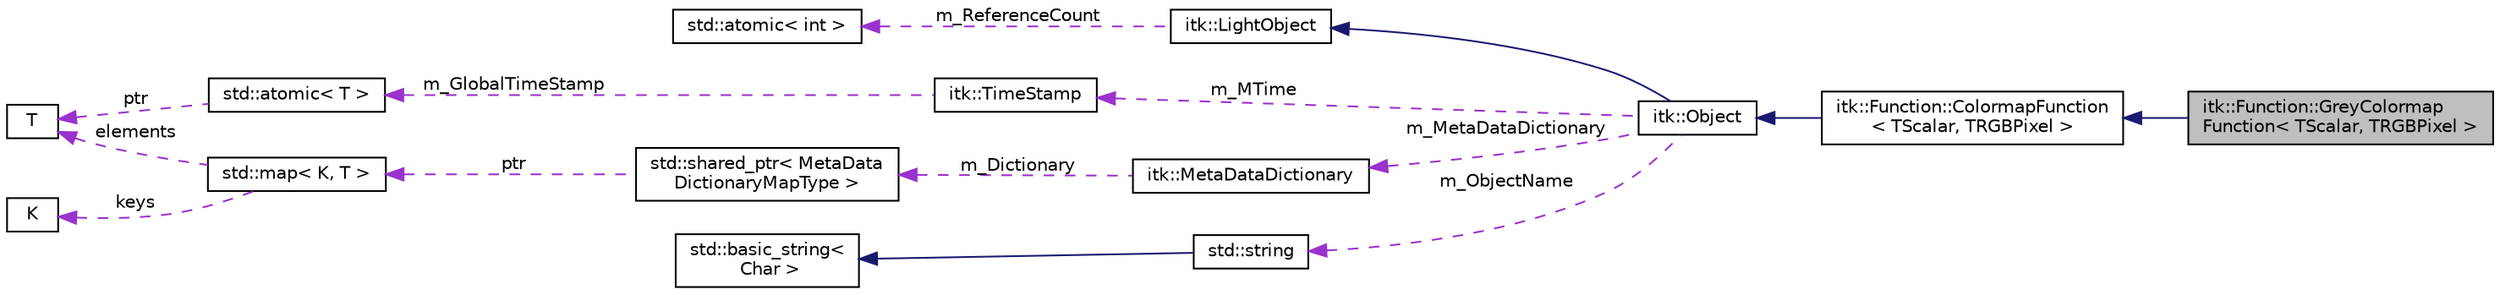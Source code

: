 digraph "itk::Function::GreyColormapFunction&lt; TScalar, TRGBPixel &gt;"
{
 // LATEX_PDF_SIZE
  edge [fontname="Helvetica",fontsize="10",labelfontname="Helvetica",labelfontsize="10"];
  node [fontname="Helvetica",fontsize="10",shape=record];
  rankdir="LR";
  Node1 [label="itk::Function::GreyColormap\lFunction\< TScalar, TRGBPixel \>",height=0.2,width=0.4,color="black", fillcolor="grey75", style="filled", fontcolor="black",tooltip="Function object which maps a scalar value into an RGB colormap value."];
  Node2 -> Node1 [dir="back",color="midnightblue",fontsize="10",style="solid",fontname="Helvetica"];
  Node2 [label="itk::Function::ColormapFunction\l\< TScalar, TRGBPixel \>",height=0.2,width=0.4,color="black", fillcolor="white", style="filled",URL="$classitk_1_1Function_1_1ColormapFunction.html",tooltip="Function object which maps a scalar value into an RGB colormap value."];
  Node3 -> Node2 [dir="back",color="midnightblue",fontsize="10",style="solid",fontname="Helvetica"];
  Node3 [label="itk::Object",height=0.2,width=0.4,color="black", fillcolor="white", style="filled",URL="$classitk_1_1Object.html",tooltip="Base class for most ITK classes."];
  Node4 -> Node3 [dir="back",color="midnightblue",fontsize="10",style="solid",fontname="Helvetica"];
  Node4 [label="itk::LightObject",height=0.2,width=0.4,color="black", fillcolor="white", style="filled",URL="$classitk_1_1LightObject.html",tooltip="Light weight base class for most itk classes."];
  Node5 -> Node4 [dir="back",color="darkorchid3",fontsize="10",style="dashed",label=" m_ReferenceCount" ,fontname="Helvetica"];
  Node5 [label="std::atomic\< int \>",height=0.2,width=0.4,color="black", fillcolor="white", style="filled",tooltip=" "];
  Node6 -> Node3 [dir="back",color="darkorchid3",fontsize="10",style="dashed",label=" m_MTime" ,fontname="Helvetica"];
  Node6 [label="itk::TimeStamp",height=0.2,width=0.4,color="black", fillcolor="white", style="filled",URL="$classitk_1_1TimeStamp.html",tooltip="Generate a unique, increasing time value."];
  Node7 -> Node6 [dir="back",color="darkorchid3",fontsize="10",style="dashed",label=" m_GlobalTimeStamp" ,fontname="Helvetica"];
  Node7 [label="std::atomic\< T \>",height=0.2,width=0.4,color="black", fillcolor="white", style="filled",tooltip=" "];
  Node8 -> Node7 [dir="back",color="darkorchid3",fontsize="10",style="dashed",label=" ptr" ,fontname="Helvetica"];
  Node8 [label="T",height=0.2,width=0.4,color="black", fillcolor="white", style="filled",tooltip=" "];
  Node9 -> Node3 [dir="back",color="darkorchid3",fontsize="10",style="dashed",label=" m_MetaDataDictionary" ,fontname="Helvetica"];
  Node9 [label="itk::MetaDataDictionary",height=0.2,width=0.4,color="black", fillcolor="white", style="filled",URL="$classitk_1_1MetaDataDictionary.html",tooltip="Provides a mechanism for storing a collection of arbitrary data types."];
  Node10 -> Node9 [dir="back",color="darkorchid3",fontsize="10",style="dashed",label=" m_Dictionary" ,fontname="Helvetica"];
  Node10 [label="std::shared_ptr\< MetaData\lDictionaryMapType \>",height=0.2,width=0.4,color="black", fillcolor="white", style="filled",tooltip=" "];
  Node11 -> Node10 [dir="back",color="darkorchid3",fontsize="10",style="dashed",label=" ptr" ,fontname="Helvetica"];
  Node11 [label="std::map\< K, T \>",height=0.2,width=0.4,color="black", fillcolor="white", style="filled",tooltip=" "];
  Node12 -> Node11 [dir="back",color="darkorchid3",fontsize="10",style="dashed",label=" keys" ,fontname="Helvetica"];
  Node12 [label="K",height=0.2,width=0.4,color="black", fillcolor="white", style="filled",tooltip=" "];
  Node8 -> Node11 [dir="back",color="darkorchid3",fontsize="10",style="dashed",label=" elements" ,fontname="Helvetica"];
  Node13 -> Node3 [dir="back",color="darkorchid3",fontsize="10",style="dashed",label=" m_ObjectName" ,fontname="Helvetica"];
  Node13 [label="std::string",height=0.2,width=0.4,color="black", fillcolor="white", style="filled",tooltip=" "];
  Node14 -> Node13 [dir="back",color="midnightblue",fontsize="10",style="solid",fontname="Helvetica"];
  Node14 [label="std::basic_string\<\l Char \>",height=0.2,width=0.4,color="black", fillcolor="white", style="filled",tooltip=" "];
}
